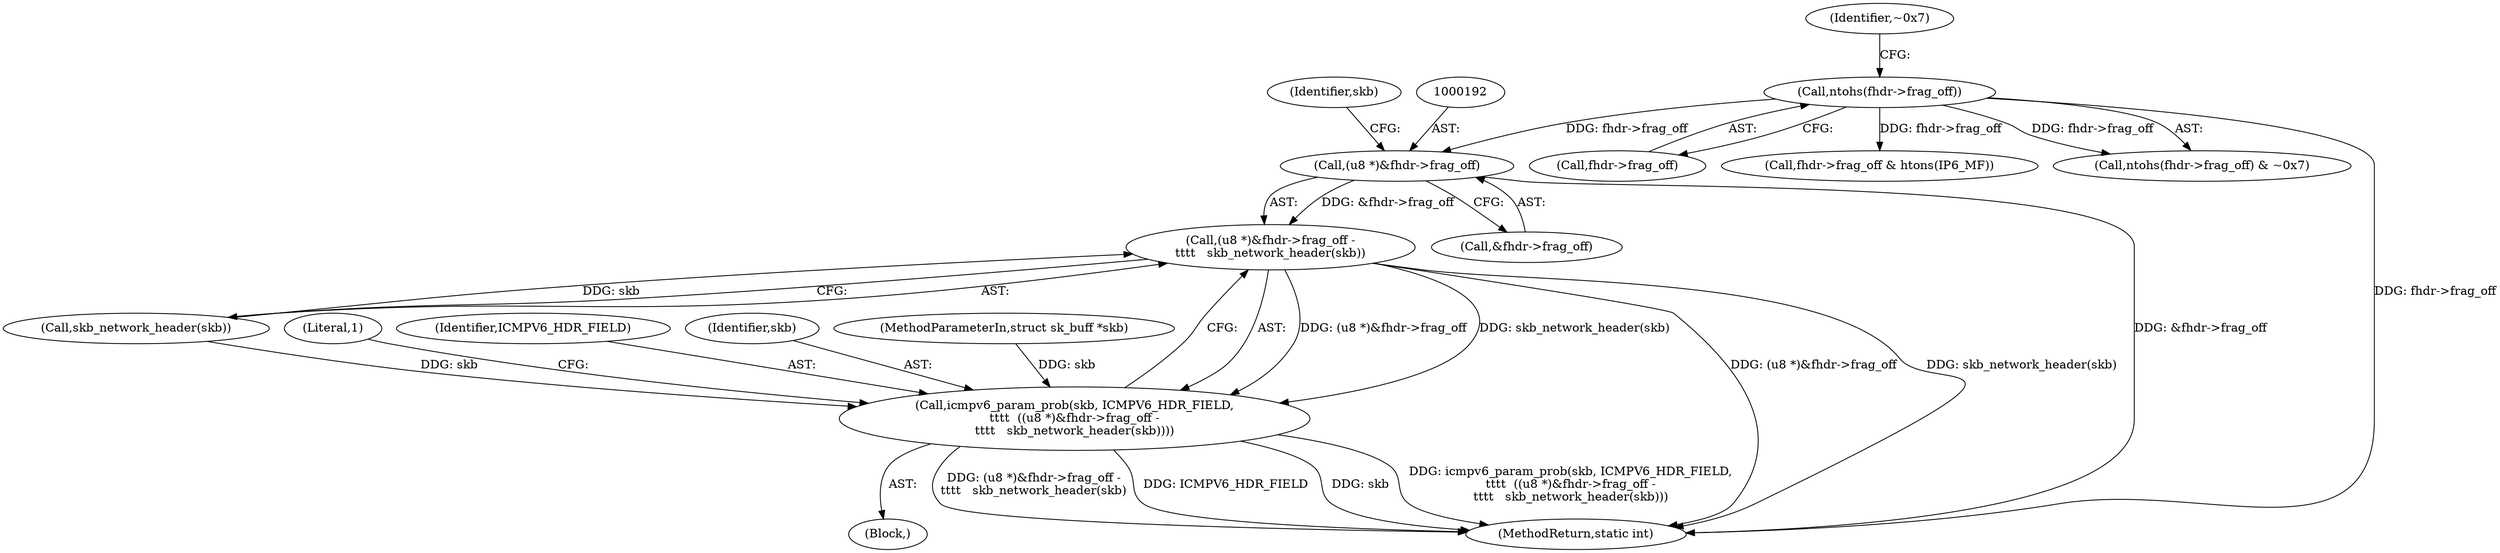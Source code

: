 digraph "0_linux_70789d7052239992824628db8133de08dc78e593_0@pointer" {
"1000191" [label="(Call,(u8 *)&fhdr->frag_off)"];
"1000147" [label="(Call,ntohs(fhdr->frag_off))"];
"1000190" [label="(Call,(u8 *)&fhdr->frag_off -\n\t\t\t\t   skb_network_header(skb))"];
"1000187" [label="(Call,icmpv6_param_prob(skb, ICMPV6_HDR_FIELD,\n\t\t\t\t  ((u8 *)&fhdr->frag_off -\n\t\t\t\t   skb_network_header(skb))))"];
"1000197" [label="(Call,skb_network_header(skb))"];
"1000190" [label="(Call,(u8 *)&fhdr->frag_off -\n\t\t\t\t   skb_network_header(skb))"];
"1000201" [label="(Literal,1)"];
"1000189" [label="(Identifier,ICMPV6_HDR_FIELD)"];
"1000234" [label="(Call,fhdr->frag_off & htons(IP6_MF))"];
"1000188" [label="(Identifier,skb)"];
"1000146" [label="(Call,ntohs(fhdr->frag_off) & ~0x7)"];
"1000191" [label="(Call,(u8 *)&fhdr->frag_off)"];
"1000198" [label="(Identifier,skb)"];
"1000716" [label="(MethodReturn,static int)"];
"1000193" [label="(Call,&fhdr->frag_off)"];
"1000147" [label="(Call,ntohs(fhdr->frag_off))"];
"1000187" [label="(Call,icmpv6_param_prob(skb, ICMPV6_HDR_FIELD,\n\t\t\t\t  ((u8 *)&fhdr->frag_off -\n\t\t\t\t   skb_network_header(skb))))"];
"1000118" [label="(MethodParameterIn,struct sk_buff *skb)"];
"1000151" [label="(Identifier,~0x7)"];
"1000148" [label="(Call,fhdr->frag_off)"];
"1000180" [label="(Block,)"];
"1000191" -> "1000190"  [label="AST: "];
"1000191" -> "1000193"  [label="CFG: "];
"1000192" -> "1000191"  [label="AST: "];
"1000193" -> "1000191"  [label="AST: "];
"1000198" -> "1000191"  [label="CFG: "];
"1000191" -> "1000716"  [label="DDG: &fhdr->frag_off"];
"1000191" -> "1000190"  [label="DDG: &fhdr->frag_off"];
"1000147" -> "1000191"  [label="DDG: fhdr->frag_off"];
"1000147" -> "1000146"  [label="AST: "];
"1000147" -> "1000148"  [label="CFG: "];
"1000148" -> "1000147"  [label="AST: "];
"1000151" -> "1000147"  [label="CFG: "];
"1000147" -> "1000716"  [label="DDG: fhdr->frag_off"];
"1000147" -> "1000146"  [label="DDG: fhdr->frag_off"];
"1000147" -> "1000234"  [label="DDG: fhdr->frag_off"];
"1000190" -> "1000187"  [label="AST: "];
"1000190" -> "1000197"  [label="CFG: "];
"1000197" -> "1000190"  [label="AST: "];
"1000187" -> "1000190"  [label="CFG: "];
"1000190" -> "1000716"  [label="DDG: (u8 *)&fhdr->frag_off"];
"1000190" -> "1000716"  [label="DDG: skb_network_header(skb)"];
"1000190" -> "1000187"  [label="DDG: (u8 *)&fhdr->frag_off"];
"1000190" -> "1000187"  [label="DDG: skb_network_header(skb)"];
"1000197" -> "1000190"  [label="DDG: skb"];
"1000187" -> "1000180"  [label="AST: "];
"1000188" -> "1000187"  [label="AST: "];
"1000189" -> "1000187"  [label="AST: "];
"1000201" -> "1000187"  [label="CFG: "];
"1000187" -> "1000716"  [label="DDG: skb"];
"1000187" -> "1000716"  [label="DDG: icmpv6_param_prob(skb, ICMPV6_HDR_FIELD,\n\t\t\t\t  ((u8 *)&fhdr->frag_off -\n\t\t\t\t   skb_network_header(skb)))"];
"1000187" -> "1000716"  [label="DDG: (u8 *)&fhdr->frag_off -\n\t\t\t\t   skb_network_header(skb)"];
"1000187" -> "1000716"  [label="DDG: ICMPV6_HDR_FIELD"];
"1000197" -> "1000187"  [label="DDG: skb"];
"1000118" -> "1000187"  [label="DDG: skb"];
}
